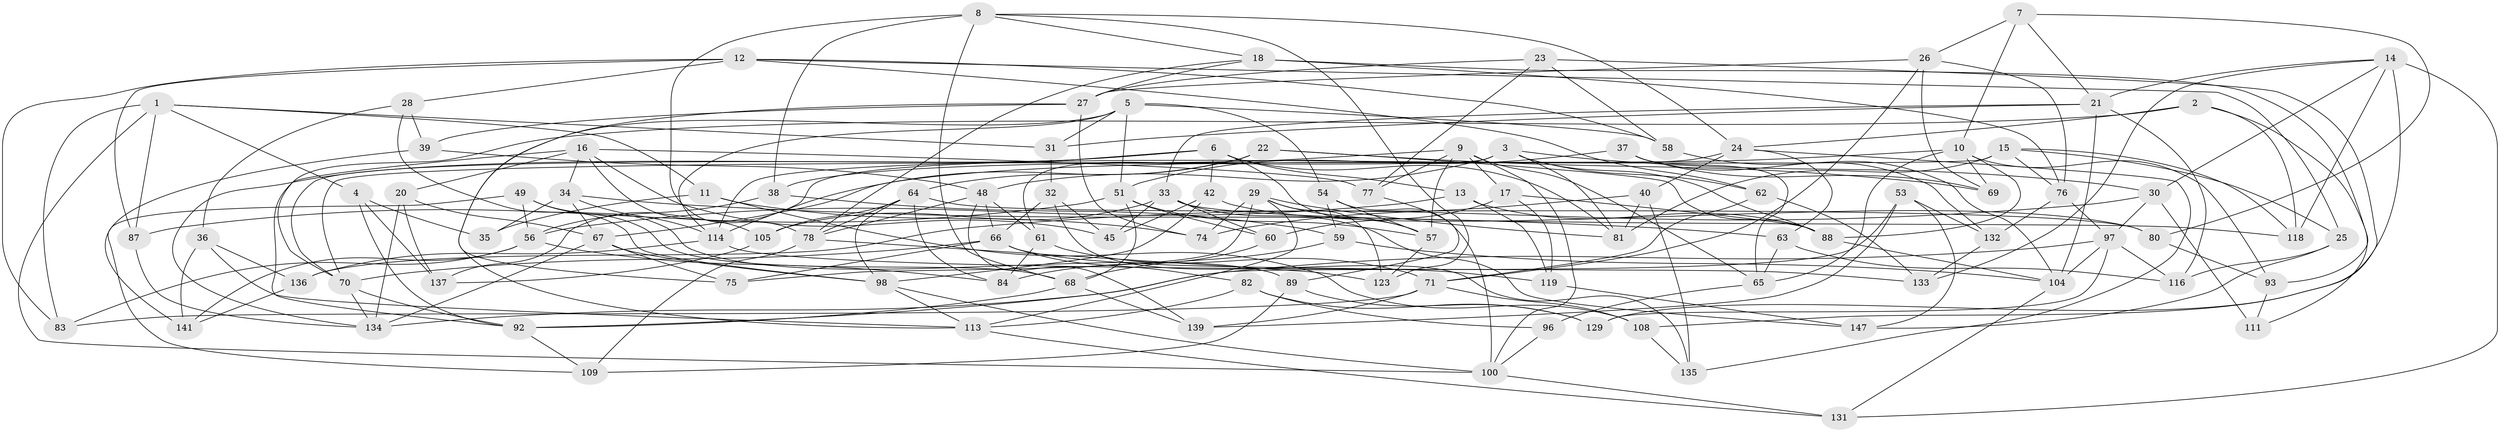 // Generated by graph-tools (version 1.1) at 2025/24/03/03/25 07:24:28]
// undirected, 103 vertices, 244 edges
graph export_dot {
graph [start="1"]
  node [color=gray90,style=filled];
  1 [super="+145"];
  2;
  3 [super="+140"];
  4;
  5 [super="+55"];
  6 [super="+41"];
  7;
  8 [super="+142"];
  9 [super="+44"];
  10 [super="+19"];
  11;
  12 [super="+95"];
  13;
  14 [super="+47"];
  15 [super="+43"];
  16 [super="+46"];
  17;
  18 [super="+124"];
  20;
  21 [super="+148"];
  22 [super="+79"];
  23;
  24 [super="+120"];
  25;
  26 [super="+101"];
  27 [super="+50"];
  28;
  29 [super="+117"];
  30 [super="+107"];
  31;
  32;
  33 [super="+91"];
  34 [super="+112"];
  35;
  36;
  37;
  38;
  39;
  40;
  42;
  45;
  48 [super="+52"];
  49;
  51 [super="+86"];
  53;
  54;
  56 [super="+72"];
  57 [super="+138"];
  58;
  59;
  60;
  61;
  62;
  63;
  64 [super="+122"];
  65 [super="+94"];
  66 [super="+85"];
  67 [super="+115"];
  68 [super="+73"];
  69 [super="+127"];
  70 [super="+90"];
  71 [super="+125"];
  74;
  75;
  76 [super="+130"];
  77;
  78 [super="+128"];
  80;
  81 [super="+110"];
  82;
  83;
  84;
  87;
  88 [super="+121"];
  89;
  92 [super="+144"];
  93;
  96;
  97 [super="+102"];
  98 [super="+99"];
  100 [super="+103"];
  104 [super="+106"];
  105;
  108;
  109;
  111;
  113 [super="+126"];
  114 [super="+146"];
  116;
  118;
  119;
  123;
  129;
  131;
  132;
  133;
  134 [super="+143"];
  135;
  136;
  137;
  139;
  141;
  147;
  1 -- 4;
  1 -- 11;
  1 -- 100;
  1 -- 83;
  1 -- 87;
  1 -- 31;
  2 -- 118;
  2 -- 111;
  2 -- 24;
  2 -- 70;
  3 -- 48;
  3 -- 62;
  3 -- 30;
  3 -- 81;
  3 -- 70;
  3 -- 88;
  4 -- 35;
  4 -- 137;
  4 -- 92;
  5 -- 58;
  5 -- 113;
  5 -- 51;
  5 -- 114;
  5 -- 54;
  5 -- 31;
  6 -- 57;
  6 -- 42;
  6 -- 13;
  6 -- 114;
  6 -- 134;
  6 -- 81;
  7 -- 80;
  7 -- 21;
  7 -- 10;
  7 -- 26;
  8 -- 123;
  8 -- 38;
  8 -- 24;
  8 -- 18;
  8 -- 68;
  8 -- 78;
  9 -- 17;
  9 -- 100;
  9 -- 57;
  9 -- 65;
  9 -- 77;
  9 -- 38;
  10 -- 65;
  10 -- 69;
  10 -- 88;
  10 -- 67;
  10 -- 93;
  11 -- 74;
  11 -- 108;
  11 -- 35;
  12 -- 25;
  12 -- 83;
  12 -- 87;
  12 -- 58;
  12 -- 28;
  12 -- 62;
  13 -- 88;
  13 -- 119;
  13 -- 56;
  14 -- 131;
  14 -- 129;
  14 -- 118;
  14 -- 133;
  14 -- 21;
  14 -- 30;
  15 -- 25;
  15 -- 81 [weight=2];
  15 -- 76;
  15 -- 70;
  15 -- 118;
  16 -- 45;
  16 -- 77;
  16 -- 20;
  16 -- 105;
  16 -- 34;
  16 -- 92;
  17 -- 119;
  17 -- 60;
  17 -- 88;
  18 -- 93;
  18 -- 76 [weight=2];
  18 -- 27;
  18 -- 78;
  20 -- 137;
  20 -- 67;
  20 -- 134;
  21 -- 33;
  21 -- 116;
  21 -- 31;
  21 -- 104;
  22 -- 69 [weight=2];
  22 -- 61;
  22 -- 88;
  22 -- 114;
  22 -- 64;
  23 -- 27;
  23 -- 108;
  23 -- 58;
  23 -- 77;
  24 -- 137;
  24 -- 40;
  24 -- 135;
  24 -- 63;
  25 -- 116;
  25 -- 147;
  26 -- 27;
  26 -- 76;
  26 -- 69 [weight=2];
  26 -- 71;
  27 -- 74;
  27 -- 75;
  27 -- 39;
  28 -- 39;
  28 -- 36;
  28 -- 98;
  29 -- 74;
  29 -- 123;
  29 -- 57;
  29 -- 75;
  29 -- 81;
  29 -- 113;
  30 -- 111 [weight=2];
  30 -- 97;
  30 -- 136;
  31 -- 32;
  32 -- 135;
  32 -- 45;
  32 -- 66;
  33 -- 105;
  33 -- 60;
  33 -- 147;
  33 -- 45;
  33 -- 118;
  34 -- 63;
  34 -- 35 [weight=2];
  34 -- 114;
  34 -- 67;
  36 -- 136;
  36 -- 141;
  36 -- 113;
  37 -- 65;
  37 -- 51;
  37 -- 132;
  37 -- 69;
  38 -- 59;
  38 -- 56;
  39 -- 141;
  39 -- 48;
  40 -- 135;
  40 -- 81;
  40 -- 74;
  42 -- 80;
  42 -- 45;
  42 -- 98;
  48 -- 66;
  48 -- 61;
  48 -- 139;
  48 -- 78;
  49 -- 89;
  49 -- 109;
  49 -- 68;
  49 -- 56;
  51 -- 87;
  51 -- 57;
  51 -- 60;
  51 -- 68;
  53 -- 132;
  53 -- 139;
  53 -- 147;
  53 -- 92;
  54 -- 59;
  54 -- 57;
  54 -- 100;
  56 -- 84;
  56 -- 141;
  56 -- 83;
  57 -- 123;
  58 -- 104;
  59 -- 68;
  59 -- 104;
  60 -- 84;
  61 -- 84;
  61 -- 71;
  62 -- 133;
  62 -- 71;
  63 -- 116;
  63 -- 65;
  64 -- 84;
  64 -- 105;
  64 -- 78;
  64 -- 98;
  64 -- 80;
  65 -- 96 [weight=2];
  66 -- 82;
  66 -- 75;
  66 -- 70;
  66 -- 119;
  67 -- 134;
  67 -- 75;
  67 -- 98;
  68 -- 139;
  68 -- 92;
  70 -- 92;
  70 -- 134;
  71 -- 139;
  71 -- 83;
  71 -- 108;
  76 -- 132;
  76 -- 97;
  77 -- 89;
  78 -- 123;
  78 -- 109;
  80 -- 93;
  82 -- 96;
  82 -- 129;
  82 -- 113;
  87 -- 134;
  88 -- 104;
  89 -- 129;
  89 -- 109;
  92 -- 109;
  93 -- 111;
  96 -- 100;
  97 -- 129;
  97 -- 134;
  97 -- 104;
  97 -- 116;
  98 -- 100;
  98 -- 113;
  100 -- 131;
  104 -- 131;
  105 -- 137;
  108 -- 135;
  113 -- 131;
  114 -- 136;
  114 -- 133;
  119 -- 147;
  132 -- 133;
  136 -- 141;
}
